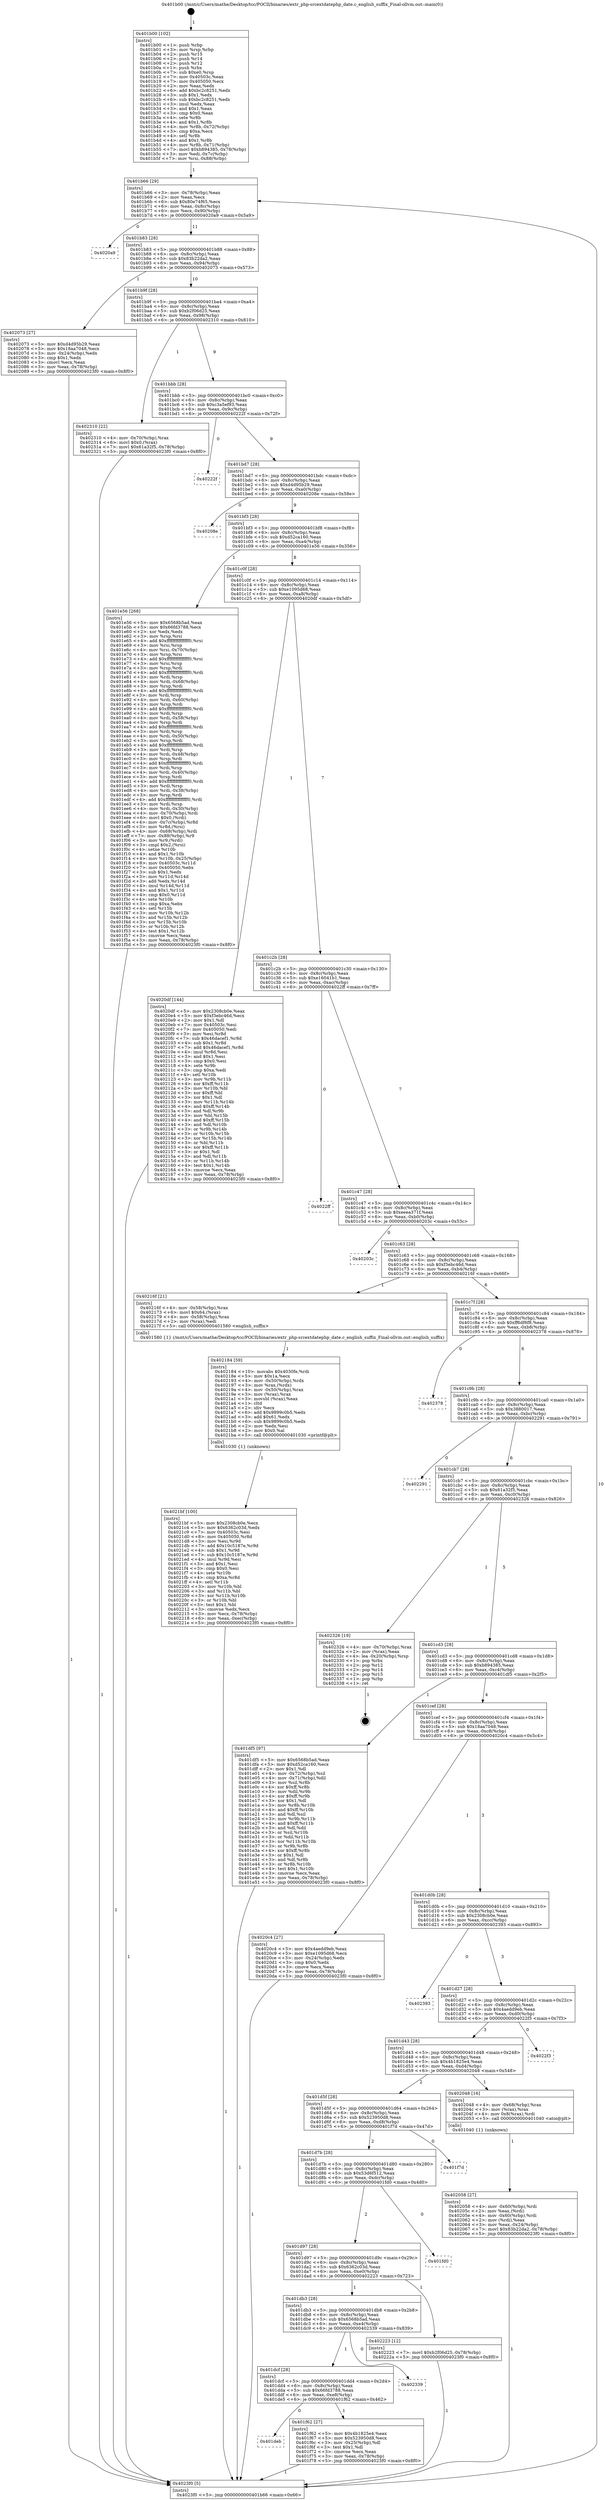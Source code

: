 digraph "0x401b00" {
  label = "0x401b00 (/mnt/c/Users/mathe/Desktop/tcc/POCII/binaries/extr_php-srcextdatephp_date.c_english_suffix_Final-ollvm.out::main(0))"
  labelloc = "t"
  node[shape=record]

  Entry [label="",width=0.3,height=0.3,shape=circle,fillcolor=black,style=filled]
  "0x401b66" [label="{
     0x401b66 [29]\l
     | [instrs]\l
     &nbsp;&nbsp;0x401b66 \<+3\>: mov -0x78(%rbp),%eax\l
     &nbsp;&nbsp;0x401b69 \<+2\>: mov %eax,%ecx\l
     &nbsp;&nbsp;0x401b6b \<+6\>: sub $0x80e74f65,%ecx\l
     &nbsp;&nbsp;0x401b71 \<+6\>: mov %eax,-0x8c(%rbp)\l
     &nbsp;&nbsp;0x401b77 \<+6\>: mov %ecx,-0x90(%rbp)\l
     &nbsp;&nbsp;0x401b7d \<+6\>: je 00000000004020a9 \<main+0x5a9\>\l
  }"]
  "0x4020a9" [label="{
     0x4020a9\l
  }", style=dashed]
  "0x401b83" [label="{
     0x401b83 [28]\l
     | [instrs]\l
     &nbsp;&nbsp;0x401b83 \<+5\>: jmp 0000000000401b88 \<main+0x88\>\l
     &nbsp;&nbsp;0x401b88 \<+6\>: mov -0x8c(%rbp),%eax\l
     &nbsp;&nbsp;0x401b8e \<+5\>: sub $0x83b22da2,%eax\l
     &nbsp;&nbsp;0x401b93 \<+6\>: mov %eax,-0x94(%rbp)\l
     &nbsp;&nbsp;0x401b99 \<+6\>: je 0000000000402073 \<main+0x573\>\l
  }"]
  Exit [label="",width=0.3,height=0.3,shape=circle,fillcolor=black,style=filled,peripheries=2]
  "0x402073" [label="{
     0x402073 [27]\l
     | [instrs]\l
     &nbsp;&nbsp;0x402073 \<+5\>: mov $0xd4d95b29,%eax\l
     &nbsp;&nbsp;0x402078 \<+5\>: mov $0x18aa7048,%ecx\l
     &nbsp;&nbsp;0x40207d \<+3\>: mov -0x24(%rbp),%edx\l
     &nbsp;&nbsp;0x402080 \<+3\>: cmp $0x1,%edx\l
     &nbsp;&nbsp;0x402083 \<+3\>: cmovl %ecx,%eax\l
     &nbsp;&nbsp;0x402086 \<+3\>: mov %eax,-0x78(%rbp)\l
     &nbsp;&nbsp;0x402089 \<+5\>: jmp 00000000004023f0 \<main+0x8f0\>\l
  }"]
  "0x401b9f" [label="{
     0x401b9f [28]\l
     | [instrs]\l
     &nbsp;&nbsp;0x401b9f \<+5\>: jmp 0000000000401ba4 \<main+0xa4\>\l
     &nbsp;&nbsp;0x401ba4 \<+6\>: mov -0x8c(%rbp),%eax\l
     &nbsp;&nbsp;0x401baa \<+5\>: sub $0xb2f06d25,%eax\l
     &nbsp;&nbsp;0x401baf \<+6\>: mov %eax,-0x98(%rbp)\l
     &nbsp;&nbsp;0x401bb5 \<+6\>: je 0000000000402310 \<main+0x810\>\l
  }"]
  "0x4021bf" [label="{
     0x4021bf [100]\l
     | [instrs]\l
     &nbsp;&nbsp;0x4021bf \<+5\>: mov $0x2308cb0e,%ecx\l
     &nbsp;&nbsp;0x4021c4 \<+5\>: mov $0x6362c03d,%edx\l
     &nbsp;&nbsp;0x4021c9 \<+7\>: mov 0x40503c,%esi\l
     &nbsp;&nbsp;0x4021d0 \<+8\>: mov 0x405050,%r8d\l
     &nbsp;&nbsp;0x4021d8 \<+3\>: mov %esi,%r9d\l
     &nbsp;&nbsp;0x4021db \<+7\>: add $0x10c5187e,%r9d\l
     &nbsp;&nbsp;0x4021e2 \<+4\>: sub $0x1,%r9d\l
     &nbsp;&nbsp;0x4021e6 \<+7\>: sub $0x10c5187e,%r9d\l
     &nbsp;&nbsp;0x4021ed \<+4\>: imul %r9d,%esi\l
     &nbsp;&nbsp;0x4021f1 \<+3\>: and $0x1,%esi\l
     &nbsp;&nbsp;0x4021f4 \<+3\>: cmp $0x0,%esi\l
     &nbsp;&nbsp;0x4021f7 \<+4\>: sete %r10b\l
     &nbsp;&nbsp;0x4021fb \<+4\>: cmp $0xa,%r8d\l
     &nbsp;&nbsp;0x4021ff \<+4\>: setl %r11b\l
     &nbsp;&nbsp;0x402203 \<+3\>: mov %r10b,%bl\l
     &nbsp;&nbsp;0x402206 \<+3\>: and %r11b,%bl\l
     &nbsp;&nbsp;0x402209 \<+3\>: xor %r11b,%r10b\l
     &nbsp;&nbsp;0x40220c \<+3\>: or %r10b,%bl\l
     &nbsp;&nbsp;0x40220f \<+3\>: test $0x1,%bl\l
     &nbsp;&nbsp;0x402212 \<+3\>: cmovne %edx,%ecx\l
     &nbsp;&nbsp;0x402215 \<+3\>: mov %ecx,-0x78(%rbp)\l
     &nbsp;&nbsp;0x402218 \<+6\>: mov %eax,-0xec(%rbp)\l
     &nbsp;&nbsp;0x40221e \<+5\>: jmp 00000000004023f0 \<main+0x8f0\>\l
  }"]
  "0x402310" [label="{
     0x402310 [22]\l
     | [instrs]\l
     &nbsp;&nbsp;0x402310 \<+4\>: mov -0x70(%rbp),%rax\l
     &nbsp;&nbsp;0x402314 \<+6\>: movl $0x0,(%rax)\l
     &nbsp;&nbsp;0x40231a \<+7\>: movl $0x61a32f5,-0x78(%rbp)\l
     &nbsp;&nbsp;0x402321 \<+5\>: jmp 00000000004023f0 \<main+0x8f0\>\l
  }"]
  "0x401bbb" [label="{
     0x401bbb [28]\l
     | [instrs]\l
     &nbsp;&nbsp;0x401bbb \<+5\>: jmp 0000000000401bc0 \<main+0xc0\>\l
     &nbsp;&nbsp;0x401bc0 \<+6\>: mov -0x8c(%rbp),%eax\l
     &nbsp;&nbsp;0x401bc6 \<+5\>: sub $0xc3a5ef93,%eax\l
     &nbsp;&nbsp;0x401bcb \<+6\>: mov %eax,-0x9c(%rbp)\l
     &nbsp;&nbsp;0x401bd1 \<+6\>: je 000000000040222f \<main+0x72f\>\l
  }"]
  "0x402184" [label="{
     0x402184 [59]\l
     | [instrs]\l
     &nbsp;&nbsp;0x402184 \<+10\>: movabs $0x4030fe,%rdi\l
     &nbsp;&nbsp;0x40218e \<+5\>: mov $0x1a,%ecx\l
     &nbsp;&nbsp;0x402193 \<+4\>: mov -0x50(%rbp),%rdx\l
     &nbsp;&nbsp;0x402197 \<+3\>: mov %rax,(%rdx)\l
     &nbsp;&nbsp;0x40219a \<+4\>: mov -0x50(%rbp),%rax\l
     &nbsp;&nbsp;0x40219e \<+3\>: mov (%rax),%rax\l
     &nbsp;&nbsp;0x4021a1 \<+3\>: movsbl (%rax),%eax\l
     &nbsp;&nbsp;0x4021a4 \<+1\>: cltd\l
     &nbsp;&nbsp;0x4021a5 \<+2\>: idiv %ecx\l
     &nbsp;&nbsp;0x4021a7 \<+6\>: add $0x9899c0b5,%edx\l
     &nbsp;&nbsp;0x4021ad \<+3\>: add $0x61,%edx\l
     &nbsp;&nbsp;0x4021b0 \<+6\>: sub $0x9899c0b5,%edx\l
     &nbsp;&nbsp;0x4021b6 \<+2\>: mov %edx,%esi\l
     &nbsp;&nbsp;0x4021b8 \<+2\>: mov $0x0,%al\l
     &nbsp;&nbsp;0x4021ba \<+5\>: call 0000000000401030 \<printf@plt\>\l
     | [calls]\l
     &nbsp;&nbsp;0x401030 \{1\} (unknown)\l
  }"]
  "0x40222f" [label="{
     0x40222f\l
  }", style=dashed]
  "0x401bd7" [label="{
     0x401bd7 [28]\l
     | [instrs]\l
     &nbsp;&nbsp;0x401bd7 \<+5\>: jmp 0000000000401bdc \<main+0xdc\>\l
     &nbsp;&nbsp;0x401bdc \<+6\>: mov -0x8c(%rbp),%eax\l
     &nbsp;&nbsp;0x401be2 \<+5\>: sub $0xd4d95b29,%eax\l
     &nbsp;&nbsp;0x401be7 \<+6\>: mov %eax,-0xa0(%rbp)\l
     &nbsp;&nbsp;0x401bed \<+6\>: je 000000000040208e \<main+0x58e\>\l
  }"]
  "0x402058" [label="{
     0x402058 [27]\l
     | [instrs]\l
     &nbsp;&nbsp;0x402058 \<+4\>: mov -0x60(%rbp),%rdi\l
     &nbsp;&nbsp;0x40205c \<+2\>: mov %eax,(%rdi)\l
     &nbsp;&nbsp;0x40205e \<+4\>: mov -0x60(%rbp),%rdi\l
     &nbsp;&nbsp;0x402062 \<+2\>: mov (%rdi),%eax\l
     &nbsp;&nbsp;0x402064 \<+3\>: mov %eax,-0x24(%rbp)\l
     &nbsp;&nbsp;0x402067 \<+7\>: movl $0x83b22da2,-0x78(%rbp)\l
     &nbsp;&nbsp;0x40206e \<+5\>: jmp 00000000004023f0 \<main+0x8f0\>\l
  }"]
  "0x40208e" [label="{
     0x40208e\l
  }", style=dashed]
  "0x401bf3" [label="{
     0x401bf3 [28]\l
     | [instrs]\l
     &nbsp;&nbsp;0x401bf3 \<+5\>: jmp 0000000000401bf8 \<main+0xf8\>\l
     &nbsp;&nbsp;0x401bf8 \<+6\>: mov -0x8c(%rbp),%eax\l
     &nbsp;&nbsp;0x401bfe \<+5\>: sub $0xd52ca160,%eax\l
     &nbsp;&nbsp;0x401c03 \<+6\>: mov %eax,-0xa4(%rbp)\l
     &nbsp;&nbsp;0x401c09 \<+6\>: je 0000000000401e56 \<main+0x356\>\l
  }"]
  "0x401deb" [label="{
     0x401deb\l
  }", style=dashed]
  "0x401e56" [label="{
     0x401e56 [268]\l
     | [instrs]\l
     &nbsp;&nbsp;0x401e56 \<+5\>: mov $0x6568b5ad,%eax\l
     &nbsp;&nbsp;0x401e5b \<+5\>: mov $0x66fd3788,%ecx\l
     &nbsp;&nbsp;0x401e60 \<+2\>: xor %edx,%edx\l
     &nbsp;&nbsp;0x401e62 \<+3\>: mov %rsp,%rsi\l
     &nbsp;&nbsp;0x401e65 \<+4\>: add $0xfffffffffffffff0,%rsi\l
     &nbsp;&nbsp;0x401e69 \<+3\>: mov %rsi,%rsp\l
     &nbsp;&nbsp;0x401e6c \<+4\>: mov %rsi,-0x70(%rbp)\l
     &nbsp;&nbsp;0x401e70 \<+3\>: mov %rsp,%rsi\l
     &nbsp;&nbsp;0x401e73 \<+4\>: add $0xfffffffffffffff0,%rsi\l
     &nbsp;&nbsp;0x401e77 \<+3\>: mov %rsi,%rsp\l
     &nbsp;&nbsp;0x401e7a \<+3\>: mov %rsp,%rdi\l
     &nbsp;&nbsp;0x401e7d \<+4\>: add $0xfffffffffffffff0,%rdi\l
     &nbsp;&nbsp;0x401e81 \<+3\>: mov %rdi,%rsp\l
     &nbsp;&nbsp;0x401e84 \<+4\>: mov %rdi,-0x68(%rbp)\l
     &nbsp;&nbsp;0x401e88 \<+3\>: mov %rsp,%rdi\l
     &nbsp;&nbsp;0x401e8b \<+4\>: add $0xfffffffffffffff0,%rdi\l
     &nbsp;&nbsp;0x401e8f \<+3\>: mov %rdi,%rsp\l
     &nbsp;&nbsp;0x401e92 \<+4\>: mov %rdi,-0x60(%rbp)\l
     &nbsp;&nbsp;0x401e96 \<+3\>: mov %rsp,%rdi\l
     &nbsp;&nbsp;0x401e99 \<+4\>: add $0xfffffffffffffff0,%rdi\l
     &nbsp;&nbsp;0x401e9d \<+3\>: mov %rdi,%rsp\l
     &nbsp;&nbsp;0x401ea0 \<+4\>: mov %rdi,-0x58(%rbp)\l
     &nbsp;&nbsp;0x401ea4 \<+3\>: mov %rsp,%rdi\l
     &nbsp;&nbsp;0x401ea7 \<+4\>: add $0xfffffffffffffff0,%rdi\l
     &nbsp;&nbsp;0x401eab \<+3\>: mov %rdi,%rsp\l
     &nbsp;&nbsp;0x401eae \<+4\>: mov %rdi,-0x50(%rbp)\l
     &nbsp;&nbsp;0x401eb2 \<+3\>: mov %rsp,%rdi\l
     &nbsp;&nbsp;0x401eb5 \<+4\>: add $0xfffffffffffffff0,%rdi\l
     &nbsp;&nbsp;0x401eb9 \<+3\>: mov %rdi,%rsp\l
     &nbsp;&nbsp;0x401ebc \<+4\>: mov %rdi,-0x48(%rbp)\l
     &nbsp;&nbsp;0x401ec0 \<+3\>: mov %rsp,%rdi\l
     &nbsp;&nbsp;0x401ec3 \<+4\>: add $0xfffffffffffffff0,%rdi\l
     &nbsp;&nbsp;0x401ec7 \<+3\>: mov %rdi,%rsp\l
     &nbsp;&nbsp;0x401eca \<+4\>: mov %rdi,-0x40(%rbp)\l
     &nbsp;&nbsp;0x401ece \<+3\>: mov %rsp,%rdi\l
     &nbsp;&nbsp;0x401ed1 \<+4\>: add $0xfffffffffffffff0,%rdi\l
     &nbsp;&nbsp;0x401ed5 \<+3\>: mov %rdi,%rsp\l
     &nbsp;&nbsp;0x401ed8 \<+4\>: mov %rdi,-0x38(%rbp)\l
     &nbsp;&nbsp;0x401edc \<+3\>: mov %rsp,%rdi\l
     &nbsp;&nbsp;0x401edf \<+4\>: add $0xfffffffffffffff0,%rdi\l
     &nbsp;&nbsp;0x401ee3 \<+3\>: mov %rdi,%rsp\l
     &nbsp;&nbsp;0x401ee6 \<+4\>: mov %rdi,-0x30(%rbp)\l
     &nbsp;&nbsp;0x401eea \<+4\>: mov -0x70(%rbp),%rdi\l
     &nbsp;&nbsp;0x401eee \<+6\>: movl $0x0,(%rdi)\l
     &nbsp;&nbsp;0x401ef4 \<+4\>: mov -0x7c(%rbp),%r8d\l
     &nbsp;&nbsp;0x401ef8 \<+3\>: mov %r8d,(%rsi)\l
     &nbsp;&nbsp;0x401efb \<+4\>: mov -0x68(%rbp),%rdi\l
     &nbsp;&nbsp;0x401eff \<+7\>: mov -0x88(%rbp),%r9\l
     &nbsp;&nbsp;0x401f06 \<+3\>: mov %r9,(%rdi)\l
     &nbsp;&nbsp;0x401f09 \<+3\>: cmpl $0x2,(%rsi)\l
     &nbsp;&nbsp;0x401f0c \<+4\>: setne %r10b\l
     &nbsp;&nbsp;0x401f10 \<+4\>: and $0x1,%r10b\l
     &nbsp;&nbsp;0x401f14 \<+4\>: mov %r10b,-0x25(%rbp)\l
     &nbsp;&nbsp;0x401f18 \<+8\>: mov 0x40503c,%r11d\l
     &nbsp;&nbsp;0x401f20 \<+7\>: mov 0x405050,%ebx\l
     &nbsp;&nbsp;0x401f27 \<+3\>: sub $0x1,%edx\l
     &nbsp;&nbsp;0x401f2a \<+3\>: mov %r11d,%r14d\l
     &nbsp;&nbsp;0x401f2d \<+3\>: add %edx,%r14d\l
     &nbsp;&nbsp;0x401f30 \<+4\>: imul %r14d,%r11d\l
     &nbsp;&nbsp;0x401f34 \<+4\>: and $0x1,%r11d\l
     &nbsp;&nbsp;0x401f38 \<+4\>: cmp $0x0,%r11d\l
     &nbsp;&nbsp;0x401f3c \<+4\>: sete %r10b\l
     &nbsp;&nbsp;0x401f40 \<+3\>: cmp $0xa,%ebx\l
     &nbsp;&nbsp;0x401f43 \<+4\>: setl %r15b\l
     &nbsp;&nbsp;0x401f47 \<+3\>: mov %r10b,%r12b\l
     &nbsp;&nbsp;0x401f4a \<+3\>: and %r15b,%r12b\l
     &nbsp;&nbsp;0x401f4d \<+3\>: xor %r15b,%r10b\l
     &nbsp;&nbsp;0x401f50 \<+3\>: or %r10b,%r12b\l
     &nbsp;&nbsp;0x401f53 \<+4\>: test $0x1,%r12b\l
     &nbsp;&nbsp;0x401f57 \<+3\>: cmovne %ecx,%eax\l
     &nbsp;&nbsp;0x401f5a \<+3\>: mov %eax,-0x78(%rbp)\l
     &nbsp;&nbsp;0x401f5d \<+5\>: jmp 00000000004023f0 \<main+0x8f0\>\l
  }"]
  "0x401c0f" [label="{
     0x401c0f [28]\l
     | [instrs]\l
     &nbsp;&nbsp;0x401c0f \<+5\>: jmp 0000000000401c14 \<main+0x114\>\l
     &nbsp;&nbsp;0x401c14 \<+6\>: mov -0x8c(%rbp),%eax\l
     &nbsp;&nbsp;0x401c1a \<+5\>: sub $0xe1095d68,%eax\l
     &nbsp;&nbsp;0x401c1f \<+6\>: mov %eax,-0xa8(%rbp)\l
     &nbsp;&nbsp;0x401c25 \<+6\>: je 00000000004020df \<main+0x5df\>\l
  }"]
  "0x401f62" [label="{
     0x401f62 [27]\l
     | [instrs]\l
     &nbsp;&nbsp;0x401f62 \<+5\>: mov $0x4b1825e4,%eax\l
     &nbsp;&nbsp;0x401f67 \<+5\>: mov $0x523950d8,%ecx\l
     &nbsp;&nbsp;0x401f6c \<+3\>: mov -0x25(%rbp),%dl\l
     &nbsp;&nbsp;0x401f6f \<+3\>: test $0x1,%dl\l
     &nbsp;&nbsp;0x401f72 \<+3\>: cmovne %ecx,%eax\l
     &nbsp;&nbsp;0x401f75 \<+3\>: mov %eax,-0x78(%rbp)\l
     &nbsp;&nbsp;0x401f78 \<+5\>: jmp 00000000004023f0 \<main+0x8f0\>\l
  }"]
  "0x4020df" [label="{
     0x4020df [144]\l
     | [instrs]\l
     &nbsp;&nbsp;0x4020df \<+5\>: mov $0x2308cb0e,%eax\l
     &nbsp;&nbsp;0x4020e4 \<+5\>: mov $0xf3ebc46d,%ecx\l
     &nbsp;&nbsp;0x4020e9 \<+2\>: mov $0x1,%dl\l
     &nbsp;&nbsp;0x4020eb \<+7\>: mov 0x40503c,%esi\l
     &nbsp;&nbsp;0x4020f2 \<+7\>: mov 0x405050,%edi\l
     &nbsp;&nbsp;0x4020f9 \<+3\>: mov %esi,%r8d\l
     &nbsp;&nbsp;0x4020fc \<+7\>: sub $0x46dacef1,%r8d\l
     &nbsp;&nbsp;0x402103 \<+4\>: sub $0x1,%r8d\l
     &nbsp;&nbsp;0x402107 \<+7\>: add $0x46dacef1,%r8d\l
     &nbsp;&nbsp;0x40210e \<+4\>: imul %r8d,%esi\l
     &nbsp;&nbsp;0x402112 \<+3\>: and $0x1,%esi\l
     &nbsp;&nbsp;0x402115 \<+3\>: cmp $0x0,%esi\l
     &nbsp;&nbsp;0x402118 \<+4\>: sete %r9b\l
     &nbsp;&nbsp;0x40211c \<+3\>: cmp $0xa,%edi\l
     &nbsp;&nbsp;0x40211f \<+4\>: setl %r10b\l
     &nbsp;&nbsp;0x402123 \<+3\>: mov %r9b,%r11b\l
     &nbsp;&nbsp;0x402126 \<+4\>: xor $0xff,%r11b\l
     &nbsp;&nbsp;0x40212a \<+3\>: mov %r10b,%bl\l
     &nbsp;&nbsp;0x40212d \<+3\>: xor $0xff,%bl\l
     &nbsp;&nbsp;0x402130 \<+3\>: xor $0x1,%dl\l
     &nbsp;&nbsp;0x402133 \<+3\>: mov %r11b,%r14b\l
     &nbsp;&nbsp;0x402136 \<+4\>: and $0xff,%r14b\l
     &nbsp;&nbsp;0x40213a \<+3\>: and %dl,%r9b\l
     &nbsp;&nbsp;0x40213d \<+3\>: mov %bl,%r15b\l
     &nbsp;&nbsp;0x402140 \<+4\>: and $0xff,%r15b\l
     &nbsp;&nbsp;0x402144 \<+3\>: and %dl,%r10b\l
     &nbsp;&nbsp;0x402147 \<+3\>: or %r9b,%r14b\l
     &nbsp;&nbsp;0x40214a \<+3\>: or %r10b,%r15b\l
     &nbsp;&nbsp;0x40214d \<+3\>: xor %r15b,%r14b\l
     &nbsp;&nbsp;0x402150 \<+3\>: or %bl,%r11b\l
     &nbsp;&nbsp;0x402153 \<+4\>: xor $0xff,%r11b\l
     &nbsp;&nbsp;0x402157 \<+3\>: or $0x1,%dl\l
     &nbsp;&nbsp;0x40215a \<+3\>: and %dl,%r11b\l
     &nbsp;&nbsp;0x40215d \<+3\>: or %r11b,%r14b\l
     &nbsp;&nbsp;0x402160 \<+4\>: test $0x1,%r14b\l
     &nbsp;&nbsp;0x402164 \<+3\>: cmovne %ecx,%eax\l
     &nbsp;&nbsp;0x402167 \<+3\>: mov %eax,-0x78(%rbp)\l
     &nbsp;&nbsp;0x40216a \<+5\>: jmp 00000000004023f0 \<main+0x8f0\>\l
  }"]
  "0x401c2b" [label="{
     0x401c2b [28]\l
     | [instrs]\l
     &nbsp;&nbsp;0x401c2b \<+5\>: jmp 0000000000401c30 \<main+0x130\>\l
     &nbsp;&nbsp;0x401c30 \<+6\>: mov -0x8c(%rbp),%eax\l
     &nbsp;&nbsp;0x401c36 \<+5\>: sub $0xe16041b1,%eax\l
     &nbsp;&nbsp;0x401c3b \<+6\>: mov %eax,-0xac(%rbp)\l
     &nbsp;&nbsp;0x401c41 \<+6\>: je 00000000004022ff \<main+0x7ff\>\l
  }"]
  "0x401dcf" [label="{
     0x401dcf [28]\l
     | [instrs]\l
     &nbsp;&nbsp;0x401dcf \<+5\>: jmp 0000000000401dd4 \<main+0x2d4\>\l
     &nbsp;&nbsp;0x401dd4 \<+6\>: mov -0x8c(%rbp),%eax\l
     &nbsp;&nbsp;0x401dda \<+5\>: sub $0x66fd3788,%eax\l
     &nbsp;&nbsp;0x401ddf \<+6\>: mov %eax,-0xe8(%rbp)\l
     &nbsp;&nbsp;0x401de5 \<+6\>: je 0000000000401f62 \<main+0x462\>\l
  }"]
  "0x4022ff" [label="{
     0x4022ff\l
  }", style=dashed]
  "0x401c47" [label="{
     0x401c47 [28]\l
     | [instrs]\l
     &nbsp;&nbsp;0x401c47 \<+5\>: jmp 0000000000401c4c \<main+0x14c\>\l
     &nbsp;&nbsp;0x401c4c \<+6\>: mov -0x8c(%rbp),%eax\l
     &nbsp;&nbsp;0x401c52 \<+5\>: sub $0xeeea371f,%eax\l
     &nbsp;&nbsp;0x401c57 \<+6\>: mov %eax,-0xb0(%rbp)\l
     &nbsp;&nbsp;0x401c5d \<+6\>: je 000000000040203c \<main+0x53c\>\l
  }"]
  "0x402339" [label="{
     0x402339\l
  }", style=dashed]
  "0x40203c" [label="{
     0x40203c\l
  }", style=dashed]
  "0x401c63" [label="{
     0x401c63 [28]\l
     | [instrs]\l
     &nbsp;&nbsp;0x401c63 \<+5\>: jmp 0000000000401c68 \<main+0x168\>\l
     &nbsp;&nbsp;0x401c68 \<+6\>: mov -0x8c(%rbp),%eax\l
     &nbsp;&nbsp;0x401c6e \<+5\>: sub $0xf3ebc46d,%eax\l
     &nbsp;&nbsp;0x401c73 \<+6\>: mov %eax,-0xb4(%rbp)\l
     &nbsp;&nbsp;0x401c79 \<+6\>: je 000000000040216f \<main+0x66f\>\l
  }"]
  "0x401db3" [label="{
     0x401db3 [28]\l
     | [instrs]\l
     &nbsp;&nbsp;0x401db3 \<+5\>: jmp 0000000000401db8 \<main+0x2b8\>\l
     &nbsp;&nbsp;0x401db8 \<+6\>: mov -0x8c(%rbp),%eax\l
     &nbsp;&nbsp;0x401dbe \<+5\>: sub $0x6568b5ad,%eax\l
     &nbsp;&nbsp;0x401dc3 \<+6\>: mov %eax,-0xe4(%rbp)\l
     &nbsp;&nbsp;0x401dc9 \<+6\>: je 0000000000402339 \<main+0x839\>\l
  }"]
  "0x40216f" [label="{
     0x40216f [21]\l
     | [instrs]\l
     &nbsp;&nbsp;0x40216f \<+4\>: mov -0x58(%rbp),%rax\l
     &nbsp;&nbsp;0x402173 \<+6\>: movl $0x64,(%rax)\l
     &nbsp;&nbsp;0x402179 \<+4\>: mov -0x58(%rbp),%rax\l
     &nbsp;&nbsp;0x40217d \<+2\>: mov (%rax),%edi\l
     &nbsp;&nbsp;0x40217f \<+5\>: call 0000000000401580 \<english_suffix\>\l
     | [calls]\l
     &nbsp;&nbsp;0x401580 \{1\} (/mnt/c/Users/mathe/Desktop/tcc/POCII/binaries/extr_php-srcextdatephp_date.c_english_suffix_Final-ollvm.out::english_suffix)\l
  }"]
  "0x401c7f" [label="{
     0x401c7f [28]\l
     | [instrs]\l
     &nbsp;&nbsp;0x401c7f \<+5\>: jmp 0000000000401c84 \<main+0x184\>\l
     &nbsp;&nbsp;0x401c84 \<+6\>: mov -0x8c(%rbp),%eax\l
     &nbsp;&nbsp;0x401c8a \<+5\>: sub $0xff6df6f8,%eax\l
     &nbsp;&nbsp;0x401c8f \<+6\>: mov %eax,-0xb8(%rbp)\l
     &nbsp;&nbsp;0x401c95 \<+6\>: je 0000000000402378 \<main+0x878\>\l
  }"]
  "0x402223" [label="{
     0x402223 [12]\l
     | [instrs]\l
     &nbsp;&nbsp;0x402223 \<+7\>: movl $0xb2f06d25,-0x78(%rbp)\l
     &nbsp;&nbsp;0x40222a \<+5\>: jmp 00000000004023f0 \<main+0x8f0\>\l
  }"]
  "0x402378" [label="{
     0x402378\l
  }", style=dashed]
  "0x401c9b" [label="{
     0x401c9b [28]\l
     | [instrs]\l
     &nbsp;&nbsp;0x401c9b \<+5\>: jmp 0000000000401ca0 \<main+0x1a0\>\l
     &nbsp;&nbsp;0x401ca0 \<+6\>: mov -0x8c(%rbp),%eax\l
     &nbsp;&nbsp;0x401ca6 \<+5\>: sub $0x3880017,%eax\l
     &nbsp;&nbsp;0x401cab \<+6\>: mov %eax,-0xbc(%rbp)\l
     &nbsp;&nbsp;0x401cb1 \<+6\>: je 0000000000402291 \<main+0x791\>\l
  }"]
  "0x401d97" [label="{
     0x401d97 [28]\l
     | [instrs]\l
     &nbsp;&nbsp;0x401d97 \<+5\>: jmp 0000000000401d9c \<main+0x29c\>\l
     &nbsp;&nbsp;0x401d9c \<+6\>: mov -0x8c(%rbp),%eax\l
     &nbsp;&nbsp;0x401da2 \<+5\>: sub $0x6362c03d,%eax\l
     &nbsp;&nbsp;0x401da7 \<+6\>: mov %eax,-0xe0(%rbp)\l
     &nbsp;&nbsp;0x401dad \<+6\>: je 0000000000402223 \<main+0x723\>\l
  }"]
  "0x402291" [label="{
     0x402291\l
  }", style=dashed]
  "0x401cb7" [label="{
     0x401cb7 [28]\l
     | [instrs]\l
     &nbsp;&nbsp;0x401cb7 \<+5\>: jmp 0000000000401cbc \<main+0x1bc\>\l
     &nbsp;&nbsp;0x401cbc \<+6\>: mov -0x8c(%rbp),%eax\l
     &nbsp;&nbsp;0x401cc2 \<+5\>: sub $0x61a32f5,%eax\l
     &nbsp;&nbsp;0x401cc7 \<+6\>: mov %eax,-0xc0(%rbp)\l
     &nbsp;&nbsp;0x401ccd \<+6\>: je 0000000000402326 \<main+0x826\>\l
  }"]
  "0x401fd0" [label="{
     0x401fd0\l
  }", style=dashed]
  "0x402326" [label="{
     0x402326 [19]\l
     | [instrs]\l
     &nbsp;&nbsp;0x402326 \<+4\>: mov -0x70(%rbp),%rax\l
     &nbsp;&nbsp;0x40232a \<+2\>: mov (%rax),%eax\l
     &nbsp;&nbsp;0x40232c \<+4\>: lea -0x20(%rbp),%rsp\l
     &nbsp;&nbsp;0x402330 \<+1\>: pop %rbx\l
     &nbsp;&nbsp;0x402331 \<+2\>: pop %r12\l
     &nbsp;&nbsp;0x402333 \<+2\>: pop %r14\l
     &nbsp;&nbsp;0x402335 \<+2\>: pop %r15\l
     &nbsp;&nbsp;0x402337 \<+1\>: pop %rbp\l
     &nbsp;&nbsp;0x402338 \<+1\>: ret\l
  }"]
  "0x401cd3" [label="{
     0x401cd3 [28]\l
     | [instrs]\l
     &nbsp;&nbsp;0x401cd3 \<+5\>: jmp 0000000000401cd8 \<main+0x1d8\>\l
     &nbsp;&nbsp;0x401cd8 \<+6\>: mov -0x8c(%rbp),%eax\l
     &nbsp;&nbsp;0x401cde \<+5\>: sub $0xb894385,%eax\l
     &nbsp;&nbsp;0x401ce3 \<+6\>: mov %eax,-0xc4(%rbp)\l
     &nbsp;&nbsp;0x401ce9 \<+6\>: je 0000000000401df5 \<main+0x2f5\>\l
  }"]
  "0x401d7b" [label="{
     0x401d7b [28]\l
     | [instrs]\l
     &nbsp;&nbsp;0x401d7b \<+5\>: jmp 0000000000401d80 \<main+0x280\>\l
     &nbsp;&nbsp;0x401d80 \<+6\>: mov -0x8c(%rbp),%eax\l
     &nbsp;&nbsp;0x401d86 \<+5\>: sub $0x53d6f512,%eax\l
     &nbsp;&nbsp;0x401d8b \<+6\>: mov %eax,-0xdc(%rbp)\l
     &nbsp;&nbsp;0x401d91 \<+6\>: je 0000000000401fd0 \<main+0x4d0\>\l
  }"]
  "0x401df5" [label="{
     0x401df5 [97]\l
     | [instrs]\l
     &nbsp;&nbsp;0x401df5 \<+5\>: mov $0x6568b5ad,%eax\l
     &nbsp;&nbsp;0x401dfa \<+5\>: mov $0xd52ca160,%ecx\l
     &nbsp;&nbsp;0x401dff \<+2\>: mov $0x1,%dl\l
     &nbsp;&nbsp;0x401e01 \<+4\>: mov -0x72(%rbp),%sil\l
     &nbsp;&nbsp;0x401e05 \<+4\>: mov -0x71(%rbp),%dil\l
     &nbsp;&nbsp;0x401e09 \<+3\>: mov %sil,%r8b\l
     &nbsp;&nbsp;0x401e0c \<+4\>: xor $0xff,%r8b\l
     &nbsp;&nbsp;0x401e10 \<+3\>: mov %dil,%r9b\l
     &nbsp;&nbsp;0x401e13 \<+4\>: xor $0xff,%r9b\l
     &nbsp;&nbsp;0x401e17 \<+3\>: xor $0x1,%dl\l
     &nbsp;&nbsp;0x401e1a \<+3\>: mov %r8b,%r10b\l
     &nbsp;&nbsp;0x401e1d \<+4\>: and $0xff,%r10b\l
     &nbsp;&nbsp;0x401e21 \<+3\>: and %dl,%sil\l
     &nbsp;&nbsp;0x401e24 \<+3\>: mov %r9b,%r11b\l
     &nbsp;&nbsp;0x401e27 \<+4\>: and $0xff,%r11b\l
     &nbsp;&nbsp;0x401e2b \<+3\>: and %dl,%dil\l
     &nbsp;&nbsp;0x401e2e \<+3\>: or %sil,%r10b\l
     &nbsp;&nbsp;0x401e31 \<+3\>: or %dil,%r11b\l
     &nbsp;&nbsp;0x401e34 \<+3\>: xor %r11b,%r10b\l
     &nbsp;&nbsp;0x401e37 \<+3\>: or %r9b,%r8b\l
     &nbsp;&nbsp;0x401e3a \<+4\>: xor $0xff,%r8b\l
     &nbsp;&nbsp;0x401e3e \<+3\>: or $0x1,%dl\l
     &nbsp;&nbsp;0x401e41 \<+3\>: and %dl,%r8b\l
     &nbsp;&nbsp;0x401e44 \<+3\>: or %r8b,%r10b\l
     &nbsp;&nbsp;0x401e47 \<+4\>: test $0x1,%r10b\l
     &nbsp;&nbsp;0x401e4b \<+3\>: cmovne %ecx,%eax\l
     &nbsp;&nbsp;0x401e4e \<+3\>: mov %eax,-0x78(%rbp)\l
     &nbsp;&nbsp;0x401e51 \<+5\>: jmp 00000000004023f0 \<main+0x8f0\>\l
  }"]
  "0x401cef" [label="{
     0x401cef [28]\l
     | [instrs]\l
     &nbsp;&nbsp;0x401cef \<+5\>: jmp 0000000000401cf4 \<main+0x1f4\>\l
     &nbsp;&nbsp;0x401cf4 \<+6\>: mov -0x8c(%rbp),%eax\l
     &nbsp;&nbsp;0x401cfa \<+5\>: sub $0x18aa7048,%eax\l
     &nbsp;&nbsp;0x401cff \<+6\>: mov %eax,-0xc8(%rbp)\l
     &nbsp;&nbsp;0x401d05 \<+6\>: je 00000000004020c4 \<main+0x5c4\>\l
  }"]
  "0x4023f0" [label="{
     0x4023f0 [5]\l
     | [instrs]\l
     &nbsp;&nbsp;0x4023f0 \<+5\>: jmp 0000000000401b66 \<main+0x66\>\l
  }"]
  "0x401b00" [label="{
     0x401b00 [102]\l
     | [instrs]\l
     &nbsp;&nbsp;0x401b00 \<+1\>: push %rbp\l
     &nbsp;&nbsp;0x401b01 \<+3\>: mov %rsp,%rbp\l
     &nbsp;&nbsp;0x401b04 \<+2\>: push %r15\l
     &nbsp;&nbsp;0x401b06 \<+2\>: push %r14\l
     &nbsp;&nbsp;0x401b08 \<+2\>: push %r12\l
     &nbsp;&nbsp;0x401b0a \<+1\>: push %rbx\l
     &nbsp;&nbsp;0x401b0b \<+7\>: sub $0xe0,%rsp\l
     &nbsp;&nbsp;0x401b12 \<+7\>: mov 0x40503c,%eax\l
     &nbsp;&nbsp;0x401b19 \<+7\>: mov 0x405050,%ecx\l
     &nbsp;&nbsp;0x401b20 \<+2\>: mov %eax,%edx\l
     &nbsp;&nbsp;0x401b22 \<+6\>: add $0xbc2c8251,%edx\l
     &nbsp;&nbsp;0x401b28 \<+3\>: sub $0x1,%edx\l
     &nbsp;&nbsp;0x401b2b \<+6\>: sub $0xbc2c8251,%edx\l
     &nbsp;&nbsp;0x401b31 \<+3\>: imul %edx,%eax\l
     &nbsp;&nbsp;0x401b34 \<+3\>: and $0x1,%eax\l
     &nbsp;&nbsp;0x401b37 \<+3\>: cmp $0x0,%eax\l
     &nbsp;&nbsp;0x401b3a \<+4\>: sete %r8b\l
     &nbsp;&nbsp;0x401b3e \<+4\>: and $0x1,%r8b\l
     &nbsp;&nbsp;0x401b42 \<+4\>: mov %r8b,-0x72(%rbp)\l
     &nbsp;&nbsp;0x401b46 \<+3\>: cmp $0xa,%ecx\l
     &nbsp;&nbsp;0x401b49 \<+4\>: setl %r8b\l
     &nbsp;&nbsp;0x401b4d \<+4\>: and $0x1,%r8b\l
     &nbsp;&nbsp;0x401b51 \<+4\>: mov %r8b,-0x71(%rbp)\l
     &nbsp;&nbsp;0x401b55 \<+7\>: movl $0xb894385,-0x78(%rbp)\l
     &nbsp;&nbsp;0x401b5c \<+3\>: mov %edi,-0x7c(%rbp)\l
     &nbsp;&nbsp;0x401b5f \<+7\>: mov %rsi,-0x88(%rbp)\l
  }"]
  "0x401f7d" [label="{
     0x401f7d\l
  }", style=dashed]
  "0x401d5f" [label="{
     0x401d5f [28]\l
     | [instrs]\l
     &nbsp;&nbsp;0x401d5f \<+5\>: jmp 0000000000401d64 \<main+0x264\>\l
     &nbsp;&nbsp;0x401d64 \<+6\>: mov -0x8c(%rbp),%eax\l
     &nbsp;&nbsp;0x401d6a \<+5\>: sub $0x523950d8,%eax\l
     &nbsp;&nbsp;0x401d6f \<+6\>: mov %eax,-0xd8(%rbp)\l
     &nbsp;&nbsp;0x401d75 \<+6\>: je 0000000000401f7d \<main+0x47d\>\l
  }"]
  "0x4020c4" [label="{
     0x4020c4 [27]\l
     | [instrs]\l
     &nbsp;&nbsp;0x4020c4 \<+5\>: mov $0x4aedd9eb,%eax\l
     &nbsp;&nbsp;0x4020c9 \<+5\>: mov $0xe1095d68,%ecx\l
     &nbsp;&nbsp;0x4020ce \<+3\>: mov -0x24(%rbp),%edx\l
     &nbsp;&nbsp;0x4020d1 \<+3\>: cmp $0x0,%edx\l
     &nbsp;&nbsp;0x4020d4 \<+3\>: cmove %ecx,%eax\l
     &nbsp;&nbsp;0x4020d7 \<+3\>: mov %eax,-0x78(%rbp)\l
     &nbsp;&nbsp;0x4020da \<+5\>: jmp 00000000004023f0 \<main+0x8f0\>\l
  }"]
  "0x401d0b" [label="{
     0x401d0b [28]\l
     | [instrs]\l
     &nbsp;&nbsp;0x401d0b \<+5\>: jmp 0000000000401d10 \<main+0x210\>\l
     &nbsp;&nbsp;0x401d10 \<+6\>: mov -0x8c(%rbp),%eax\l
     &nbsp;&nbsp;0x401d16 \<+5\>: sub $0x2308cb0e,%eax\l
     &nbsp;&nbsp;0x401d1b \<+6\>: mov %eax,-0xcc(%rbp)\l
     &nbsp;&nbsp;0x401d21 \<+6\>: je 0000000000402393 \<main+0x893\>\l
  }"]
  "0x402048" [label="{
     0x402048 [16]\l
     | [instrs]\l
     &nbsp;&nbsp;0x402048 \<+4\>: mov -0x68(%rbp),%rax\l
     &nbsp;&nbsp;0x40204c \<+3\>: mov (%rax),%rax\l
     &nbsp;&nbsp;0x40204f \<+4\>: mov 0x8(%rax),%rdi\l
     &nbsp;&nbsp;0x402053 \<+5\>: call 0000000000401040 \<atoi@plt\>\l
     | [calls]\l
     &nbsp;&nbsp;0x401040 \{1\} (unknown)\l
  }"]
  "0x402393" [label="{
     0x402393\l
  }", style=dashed]
  "0x401d27" [label="{
     0x401d27 [28]\l
     | [instrs]\l
     &nbsp;&nbsp;0x401d27 \<+5\>: jmp 0000000000401d2c \<main+0x22c\>\l
     &nbsp;&nbsp;0x401d2c \<+6\>: mov -0x8c(%rbp),%eax\l
     &nbsp;&nbsp;0x401d32 \<+5\>: sub $0x4aedd9eb,%eax\l
     &nbsp;&nbsp;0x401d37 \<+6\>: mov %eax,-0xd0(%rbp)\l
     &nbsp;&nbsp;0x401d3d \<+6\>: je 00000000004022f3 \<main+0x7f3\>\l
  }"]
  "0x401d43" [label="{
     0x401d43 [28]\l
     | [instrs]\l
     &nbsp;&nbsp;0x401d43 \<+5\>: jmp 0000000000401d48 \<main+0x248\>\l
     &nbsp;&nbsp;0x401d48 \<+6\>: mov -0x8c(%rbp),%eax\l
     &nbsp;&nbsp;0x401d4e \<+5\>: sub $0x4b1825e4,%eax\l
     &nbsp;&nbsp;0x401d53 \<+6\>: mov %eax,-0xd4(%rbp)\l
     &nbsp;&nbsp;0x401d59 \<+6\>: je 0000000000402048 \<main+0x548\>\l
  }"]
  "0x4022f3" [label="{
     0x4022f3\l
  }", style=dashed]
  Entry -> "0x401b00" [label=" 1"]
  "0x401b66" -> "0x4020a9" [label=" 0"]
  "0x401b66" -> "0x401b83" [label=" 11"]
  "0x402326" -> Exit [label=" 1"]
  "0x401b83" -> "0x402073" [label=" 1"]
  "0x401b83" -> "0x401b9f" [label=" 10"]
  "0x402310" -> "0x4023f0" [label=" 1"]
  "0x401b9f" -> "0x402310" [label=" 1"]
  "0x401b9f" -> "0x401bbb" [label=" 9"]
  "0x402223" -> "0x4023f0" [label=" 1"]
  "0x401bbb" -> "0x40222f" [label=" 0"]
  "0x401bbb" -> "0x401bd7" [label=" 9"]
  "0x4021bf" -> "0x4023f0" [label=" 1"]
  "0x401bd7" -> "0x40208e" [label=" 0"]
  "0x401bd7" -> "0x401bf3" [label=" 9"]
  "0x402184" -> "0x4021bf" [label=" 1"]
  "0x401bf3" -> "0x401e56" [label=" 1"]
  "0x401bf3" -> "0x401c0f" [label=" 8"]
  "0x40216f" -> "0x402184" [label=" 1"]
  "0x401c0f" -> "0x4020df" [label=" 1"]
  "0x401c0f" -> "0x401c2b" [label=" 7"]
  "0x4020df" -> "0x4023f0" [label=" 1"]
  "0x401c2b" -> "0x4022ff" [label=" 0"]
  "0x401c2b" -> "0x401c47" [label=" 7"]
  "0x402073" -> "0x4023f0" [label=" 1"]
  "0x401c47" -> "0x40203c" [label=" 0"]
  "0x401c47" -> "0x401c63" [label=" 7"]
  "0x402058" -> "0x4023f0" [label=" 1"]
  "0x401c63" -> "0x40216f" [label=" 1"]
  "0x401c63" -> "0x401c7f" [label=" 6"]
  "0x401f62" -> "0x4023f0" [label=" 1"]
  "0x401c7f" -> "0x402378" [label=" 0"]
  "0x401c7f" -> "0x401c9b" [label=" 6"]
  "0x401dcf" -> "0x401deb" [label=" 0"]
  "0x401c9b" -> "0x402291" [label=" 0"]
  "0x401c9b" -> "0x401cb7" [label=" 6"]
  "0x4020c4" -> "0x4023f0" [label=" 1"]
  "0x401cb7" -> "0x402326" [label=" 1"]
  "0x401cb7" -> "0x401cd3" [label=" 5"]
  "0x401db3" -> "0x401dcf" [label=" 1"]
  "0x401cd3" -> "0x401df5" [label=" 1"]
  "0x401cd3" -> "0x401cef" [label=" 4"]
  "0x401df5" -> "0x4023f0" [label=" 1"]
  "0x401b00" -> "0x401b66" [label=" 1"]
  "0x4023f0" -> "0x401b66" [label=" 10"]
  "0x402048" -> "0x402058" [label=" 1"]
  "0x401e56" -> "0x4023f0" [label=" 1"]
  "0x401d97" -> "0x401db3" [label=" 1"]
  "0x401cef" -> "0x4020c4" [label=" 1"]
  "0x401cef" -> "0x401d0b" [label=" 3"]
  "0x401dcf" -> "0x401f62" [label=" 1"]
  "0x401d0b" -> "0x402393" [label=" 0"]
  "0x401d0b" -> "0x401d27" [label=" 3"]
  "0x401d7b" -> "0x401d97" [label=" 2"]
  "0x401d27" -> "0x4022f3" [label=" 0"]
  "0x401d27" -> "0x401d43" [label=" 3"]
  "0x401d7b" -> "0x401fd0" [label=" 0"]
  "0x401d43" -> "0x402048" [label=" 1"]
  "0x401d43" -> "0x401d5f" [label=" 2"]
  "0x401d97" -> "0x402223" [label=" 1"]
  "0x401d5f" -> "0x401f7d" [label=" 0"]
  "0x401d5f" -> "0x401d7b" [label=" 2"]
  "0x401db3" -> "0x402339" [label=" 0"]
}
